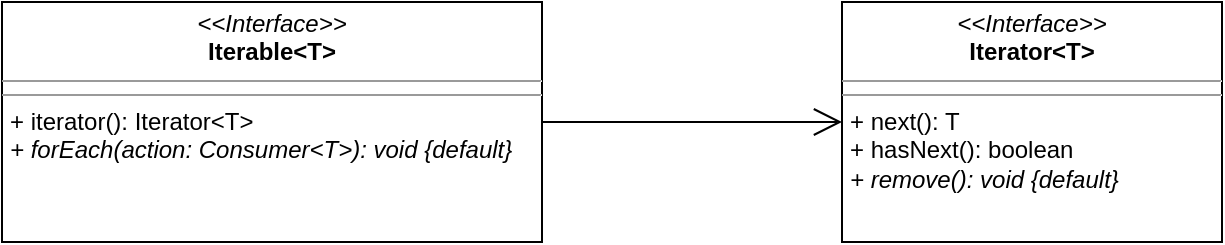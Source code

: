 <mxfile version="20.0.3" type="device"><diagram id="8pTa5KS6cl2DsTrf3NVF" name="Page-1"><mxGraphModel dx="1023" dy="765" grid="1" gridSize="10" guides="1" tooltips="1" connect="1" arrows="1" fold="1" page="1" pageScale="1" pageWidth="827" pageHeight="1169" math="0" shadow="0"><root><mxCell id="0"/><mxCell id="1" parent="0"/><mxCell id="cDvt-t0cdWmUbKK8RUpj-1" value="&lt;p style=&quot;margin:0px;margin-top:4px;text-align:center;&quot;&gt;&lt;i&gt;&amp;lt;&amp;lt;Interface&amp;gt;&amp;gt;&lt;/i&gt;&lt;br&gt;&lt;b&gt;Iterator&amp;lt;T&amp;gt;&lt;/b&gt;&lt;/p&gt;&lt;hr size=&quot;1&quot;&gt;&lt;hr size=&quot;1&quot;&gt;&lt;p style=&quot;margin:0px;margin-left:4px;&quot;&gt;+ next(): T&lt;br&gt;+ hasNext(): boolean&lt;br&gt;&lt;/p&gt;&lt;p style=&quot;margin:0px;margin-left:4px;&quot;&gt;&lt;i&gt;+ remove(): void {default}&lt;/i&gt;&lt;br&gt;&lt;/p&gt;" style="verticalAlign=top;align=left;overflow=fill;fontSize=12;fontFamily=Helvetica;html=1;" parent="1" vertex="1"><mxGeometry x="520" y="150" width="190" height="120" as="geometry"/></mxCell><mxCell id="cDvt-t0cdWmUbKK8RUpj-2" value="&lt;p style=&quot;margin:0px;margin-top:4px;text-align:center;&quot;&gt;&lt;i&gt;&amp;lt;&amp;lt;Interface&amp;gt;&amp;gt;&lt;/i&gt;&lt;br&gt;&lt;b&gt;Iterable&amp;lt;T&amp;gt;&lt;/b&gt;&lt;/p&gt;&lt;hr size=&quot;1&quot;&gt;&lt;hr size=&quot;1&quot;&gt;&lt;p style=&quot;margin:0px;margin-left:4px;&quot;&gt;+ iterator(): Iterator&amp;lt;T&amp;gt;&lt;br&gt;&lt;i&gt;+ forEach(action: Consumer&amp;lt;T&amp;gt;): void {default}&lt;/i&gt;&lt;br&gt;&lt;/p&gt;" style="verticalAlign=top;align=left;overflow=fill;fontSize=12;fontFamily=Helvetica;html=1;" parent="1" vertex="1"><mxGeometry x="100" y="150" width="270" height="120" as="geometry"/></mxCell><mxCell id="cDvt-t0cdWmUbKK8RUpj-5" value="" style="endArrow=open;endFill=1;endSize=12;html=1;rounded=0;exitX=1;exitY=0.5;exitDx=0;exitDy=0;entryX=0;entryY=0.5;entryDx=0;entryDy=0;" parent="1" source="cDvt-t0cdWmUbKK8RUpj-2" target="cDvt-t0cdWmUbKK8RUpj-1" edge="1"><mxGeometry width="160" relative="1" as="geometry"><mxPoint x="370" y="320" as="sourcePoint"/><mxPoint x="530" y="320" as="targetPoint"/></mxGeometry></mxCell></root></mxGraphModel></diagram></mxfile>